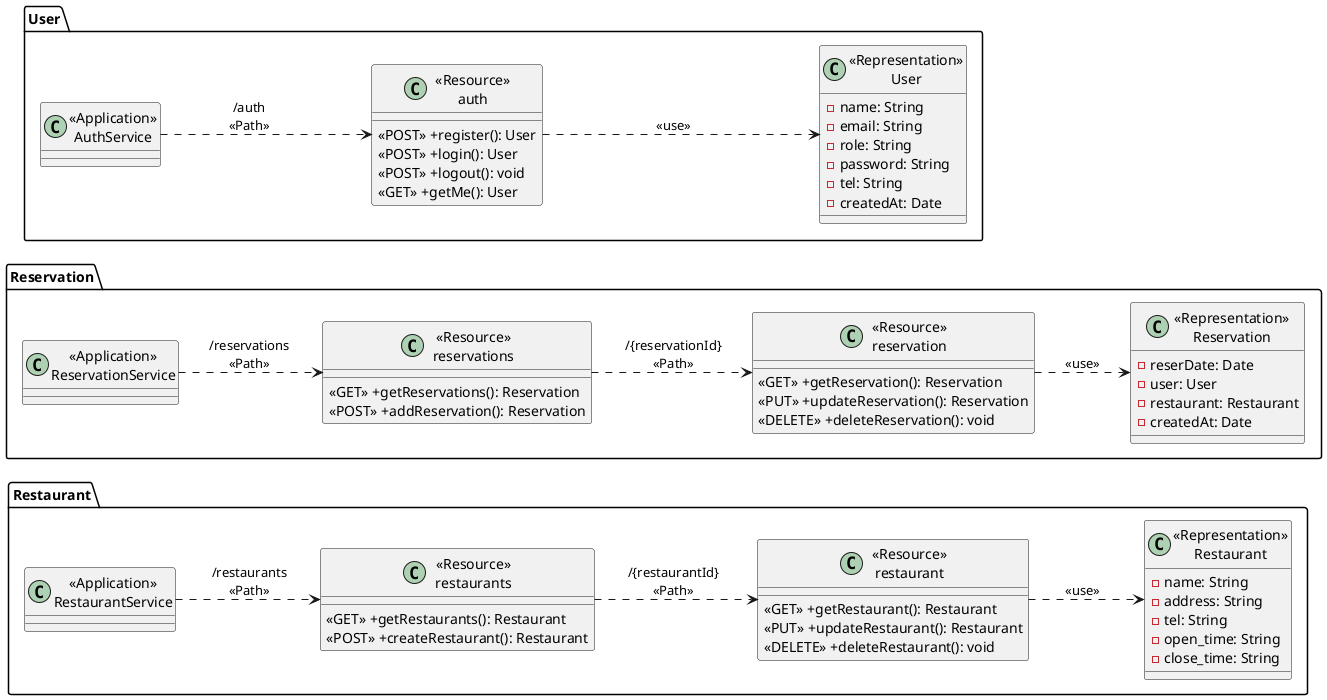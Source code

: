 @startuml Class_Diagram
left to right direction

package "Restaurant" {
    class "<<Application>>\nRestaurantService" as RestaurantService {}

    class "<<Resource>>\nrestaurants" as ResourceRestaurants {
        <<GET>> +getRestaurants(): Restaurant
        <<POST>> +createRestaurant(): Restaurant
    }

    class "<<Resource>>\nrestaurant" as ResourceRestaurant {
        <<GET>> +getRestaurant(): Restaurant
        <<PUT>> +updateRestaurant(): Restaurant
        <<DELETE>> +deleteRestaurant(): void
    }

    class "<<Representation>>\nRestaurant" as RepresentationRestaurant {
        -name: String
        -address: String
        -tel: String
        -open_time: String
        -close_time: String
    }
}

package "Reservation" {
    class "<<Application>>\nReservationService" as ReservationService {}

    class "<<Resource>>\nreservations" as ResourceReservations {
        <<GET>> +getReservations(): Reservation
        <<POST>> +addReservation(): Reservation
    }

    class "<<Resource>>\nreservation" as ResourceReservation {
        <<GET>> +getReservation(): Reservation
        <<PUT>> +updateReservation(): Reservation
        <<DELETE>> +deleteReservation(): void
    }

    class "<<Representation>>\nReservation" as RepresentationReservation {
        -reserDate: Date
        -user: User
        -restaurant: Restaurant
        -createdAt: Date
    }
}

package "User" {
    class "<<Application>>\nAuthService" as AuthService {}

    class "<<Resource>>\nauth" as ResourceAuth {
        <<POST>> +register(): User
        <<POST>> +login(): User
        <<POST>> +logout(): void
        <<GET>> +getMe(): User
    }

    class "<<Representation>>\nUser" as RepresentationUser {
        -name: String
        -email: String
        -role: String
        -password: String
        -tel: String
        -createdAt: Date
    }
}

RestaurantService ..> ResourceRestaurants : "/restaurants\n<<Path>>"
ResourceRestaurants ..> ResourceRestaurant : "/{restaurantId}\n<<Path>>"
ResourceRestaurant ..> RepresentationRestaurant : "<<use>>"

ReservationService ..> ResourceReservations : "/reservations\n<<Path>>"
ResourceReservations ..> ResourceReservation : "/{reservationId}\n<<Path>>"
ResourceReservation ..> RepresentationReservation : "<<use>>"

AuthService ..> ResourceAuth : "/auth\n<<Path>>"
ResourceAuth ..> RepresentationUser : "<<use>>"

@enduml

